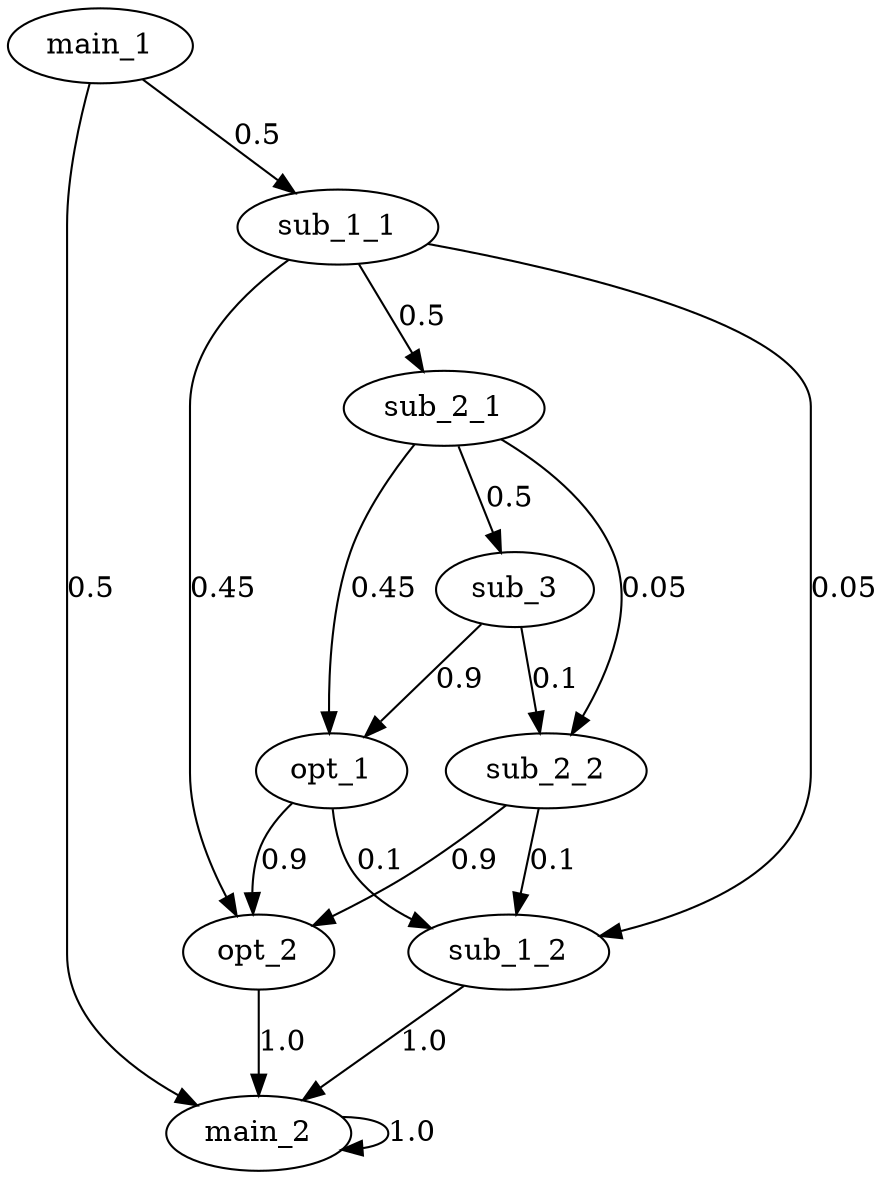 /* 	Datei: Programmstruktur_optimiert.dot
 	Datum: 23.5.08
	Funktion: Beschreibt die Programmstruktur mit geschachtelten Funktionsaufrufen.
		  Nach der Rueckkehr von einer Unterfunktion ist eine Abkuerzung zur Laufzeit-
		  Optimierung moeglich.
		  Die Programmbeendigung entspricht dem einen absorbierenden Zustand
*/

digraph "Programmlaufzeit_optimiert" {
	main_1  -> main_2   [ label = "0.5" ]
	main_1  -> sub_1_1  [ label = "0.5" ]
	sub_1_1 -> sub_2_1  [ label = "0.5" ]
	sub_1_1 -> opt_2  [ label = 0.45 ]
	sub_1_1 -> sub_1_2  [ label = 0.05 ]
	sub_2_1 -> sub_3    [ label = "0.5" ]
	sub_2_1 -> sub_2_2  [ label = 0.05 ]
	sub_2_1 -> opt_1  [ label = 0.45 ]
	sub_3   -> sub_2_2  [ label = 0.1 ]
	sub_3   -> opt_1  [ label = 0.9 ]
	sub_2_2 -> sub_1_2  [ label = 0.1 ]
	sub_2_2 -> opt_2 [ label = 0.9 ]
	sub_1_2 -> main_2   [ label = "1.0" ]
	opt_1 -> sub_1_2 [ label = 0.1 ]
	opt_1 -> opt_2 [ label = 0.9 ]
	opt_2 -> main_2 [ label = 1.0 ]
	main_2  -> main_2   [ label = "1.0" ]


}

